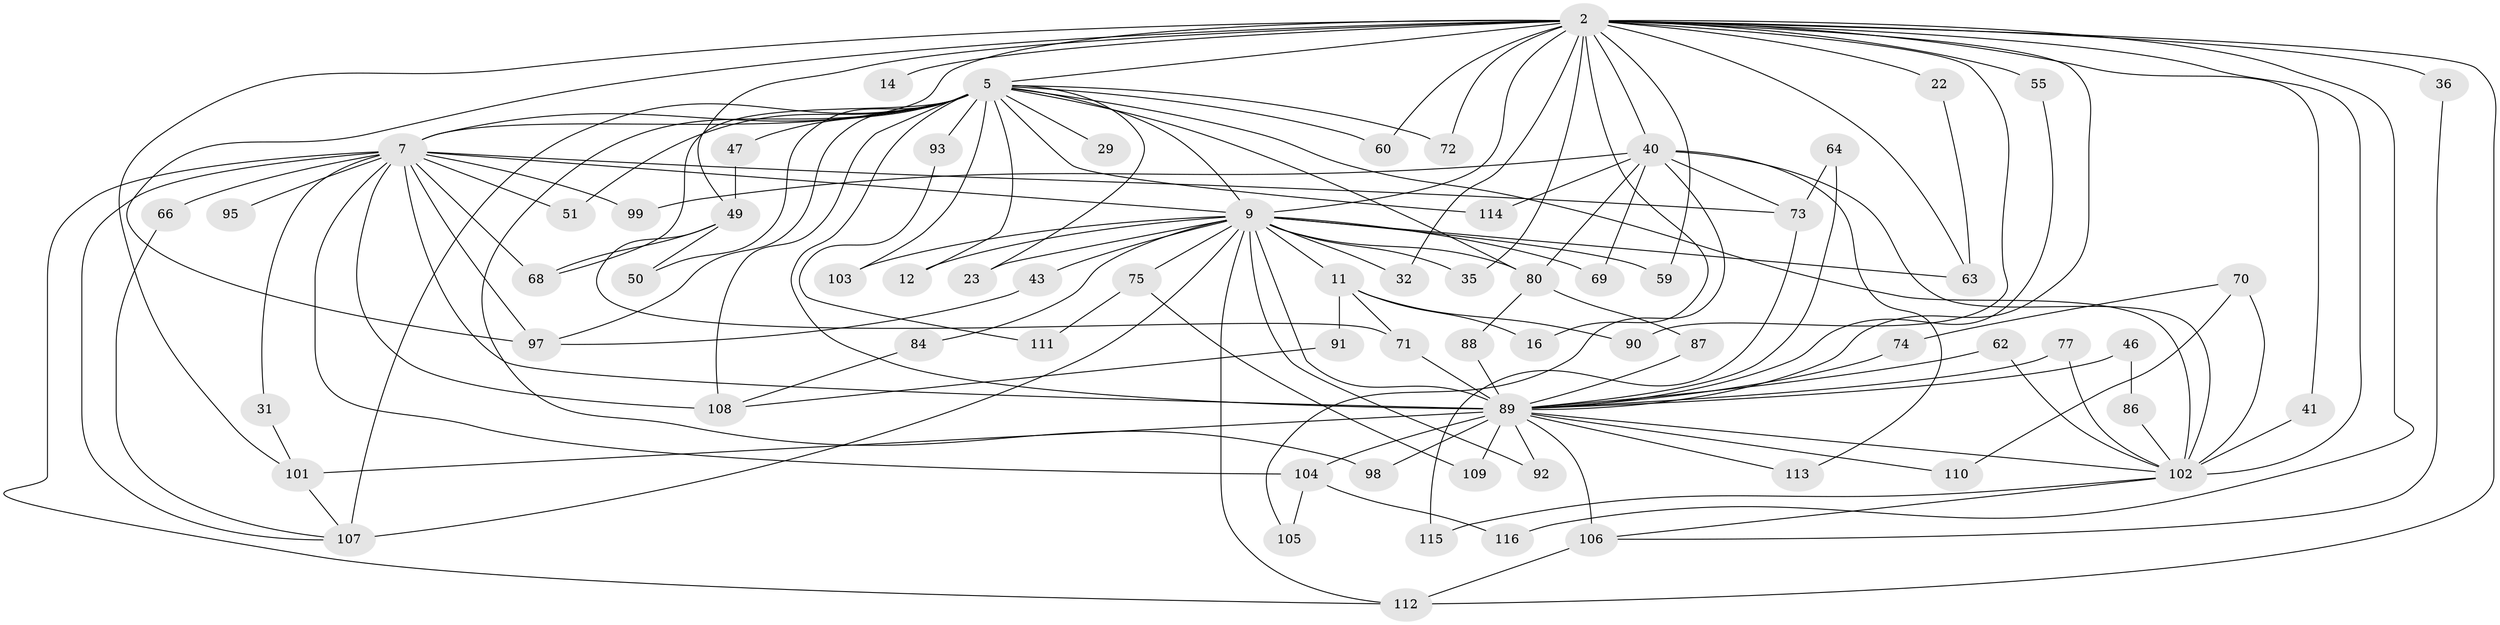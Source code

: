 // original degree distribution, {24: 0.02586206896551724, 25: 0.008620689655172414, 18: 0.02586206896551724, 17: 0.008620689655172414, 21: 0.008620689655172414, 19: 0.008620689655172414, 6: 0.04310344827586207, 2: 0.49137931034482757, 3: 0.22413793103448276, 4: 0.10344827586206896, 11: 0.008620689655172414, 5: 0.04310344827586207}
// Generated by graph-tools (version 1.1) at 2025/47/03/04/25 21:47:17]
// undirected, 69 vertices, 138 edges
graph export_dot {
graph [start="1"]
  node [color=gray90,style=filled];
  2 [super="+1"];
  5 [super="+3"];
  7 [super="+4"];
  9 [super="+8"];
  11;
  12;
  14;
  16;
  22 [super="+13"];
  23;
  29;
  31;
  32 [super="+26"];
  35;
  36;
  40 [super="+19"];
  41;
  43;
  46;
  47;
  49 [super="+17"];
  50;
  51;
  55;
  59;
  60;
  62;
  63 [super="+61"];
  64;
  66 [super="+65"];
  68 [super="+57"];
  69;
  70;
  71 [super="+58"];
  72;
  73 [super="+33"];
  74;
  75;
  77;
  80 [super="+45+79"];
  84;
  86;
  87;
  88;
  89 [super="+44+54+10"];
  90;
  91;
  92;
  93 [super="+27"];
  95;
  97 [super="+21+82"];
  98;
  99;
  101 [super="+83"];
  102 [super="+15+39+67"];
  103 [super="+76+96"];
  104;
  105;
  106 [super="+56"];
  107 [super="+48+100"];
  108 [super="+78"];
  109;
  110;
  111;
  112 [super="+34+85"];
  113;
  114;
  115;
  116;
  2 -- 5 [weight=4];
  2 -- 7 [weight=4];
  2 -- 9 [weight=4];
  2 -- 22 [weight=3];
  2 -- 35;
  2 -- 36 [weight=2];
  2 -- 40 [weight=3];
  2 -- 41;
  2 -- 49 [weight=3];
  2 -- 59;
  2 -- 60;
  2 -- 72;
  2 -- 89 [weight=6];
  2 -- 14;
  2 -- 16;
  2 -- 90;
  2 -- 32 [weight=2];
  2 -- 116;
  2 -- 55;
  2 -- 97;
  2 -- 102;
  2 -- 63;
  2 -- 101;
  2 -- 112;
  5 -- 7 [weight=4];
  5 -- 9 [weight=4];
  5 -- 12;
  5 -- 23;
  5 -- 50;
  5 -- 72;
  5 -- 80 [weight=2];
  5 -- 98;
  5 -- 107 [weight=4];
  5 -- 93 [weight=2];
  5 -- 29;
  5 -- 47;
  5 -- 114;
  5 -- 51;
  5 -- 60;
  5 -- 108;
  5 -- 102 [weight=4];
  5 -- 68;
  5 -- 103 [weight=2];
  5 -- 97;
  5 -- 89 [weight=4];
  7 -- 9 [weight=4];
  7 -- 31;
  7 -- 51;
  7 -- 66 [weight=2];
  7 -- 95 [weight=2];
  7 -- 99;
  7 -- 104;
  7 -- 108 [weight=2];
  7 -- 73 [weight=2];
  7 -- 107;
  7 -- 97 [weight=2];
  7 -- 112;
  7 -- 68;
  7 -- 89 [weight=5];
  9 -- 11 [weight=2];
  9 -- 23;
  9 -- 43 [weight=2];
  9 -- 75 [weight=2];
  9 -- 92;
  9 -- 69;
  9 -- 12;
  9 -- 84;
  9 -- 35;
  9 -- 59;
  9 -- 32;
  9 -- 107;
  9 -- 89 [weight=6];
  9 -- 112;
  9 -- 80;
  9 -- 63;
  9 -- 103;
  11 -- 16;
  11 -- 90;
  11 -- 91;
  11 -- 71;
  22 -- 63;
  31 -- 101;
  36 -- 106;
  40 -- 69;
  40 -- 99;
  40 -- 73 [weight=2];
  40 -- 105;
  40 -- 113;
  40 -- 114;
  40 -- 102;
  40 -- 80;
  41 -- 102;
  43 -- 97;
  46 -- 86;
  46 -- 89;
  47 -- 49;
  49 -- 50;
  49 -- 68;
  49 -- 71;
  55 -- 89;
  62 -- 102;
  62 -- 89;
  64 -- 73;
  64 -- 89;
  66 -- 107;
  70 -- 74;
  70 -- 110;
  70 -- 102 [weight=2];
  71 -- 89;
  73 -- 115;
  74 -- 89;
  75 -- 109;
  75 -- 111;
  77 -- 89;
  77 -- 102;
  80 -- 87;
  80 -- 88;
  84 -- 108;
  86 -- 102 [weight=2];
  87 -- 89;
  88 -- 89;
  89 -- 101 [weight=3];
  89 -- 109;
  89 -- 113;
  89 -- 92;
  89 -- 98;
  89 -- 102;
  89 -- 104;
  89 -- 106 [weight=2];
  89 -- 110;
  91 -- 108;
  93 -- 111;
  101 -- 107;
  102 -- 115;
  102 -- 106;
  104 -- 105;
  104 -- 116;
  106 -- 112;
}
